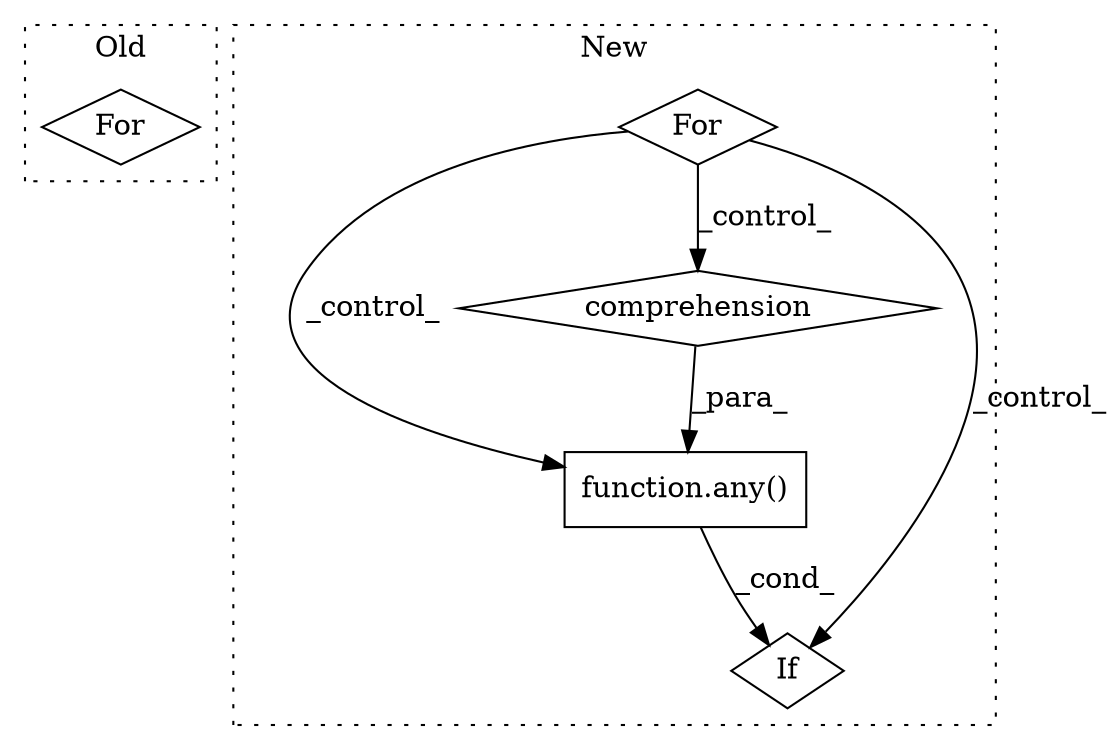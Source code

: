 digraph G {
subgraph cluster0 {
1 [label="For" a="107" s="4114,4161" l="4,18" shape="diamond"];
label = "Old";
style="dotted";
}
subgraph cluster1 {
2 [label="function.any()" a="75" s="4166,4253" l="4,1" shape="box"];
3 [label="comprehension" a="45" s="4205" l="3" shape="diamond"];
4 [label="If" a="96" s="4163" l="3" shape="diamond"];
5 [label="For" a="107" s="4098,4149" l="4,14" shape="diamond"];
label = "New";
style="dotted";
}
2 -> 4 [label="_cond_"];
3 -> 2 [label="_para_"];
5 -> 2 [label="_control_"];
5 -> 4 [label="_control_"];
5 -> 3 [label="_control_"];
}